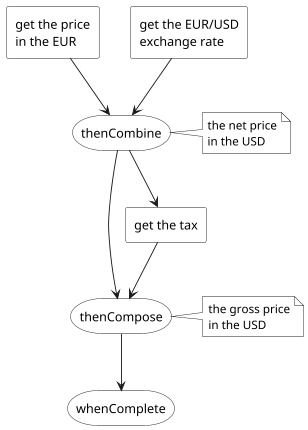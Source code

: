 @startuml

scale 0.90
skinparam monochrome true
skinparam RectangleBackgroundColor white
skinparam StorageBackgroundColor white
skinparam NoteBackgroundColor white

rectangle "get the price\nin the EUR" as step4
rectangle "get the EUR/USD\nexchange rate" as step5

storage  "thenCombine" as step7
note right of step7: the net price\nin the USD

rectangle "get the tax" as step7b

storage  "thenCompose" as step8
note right of step8: the gross price\nin the USD

storage  "whenComplete" as step9

step4 --> step7
step5 --> step7

step7 --> step7b
step7 --> step8
step7b --> step8

step8 --> step9

@enduml
